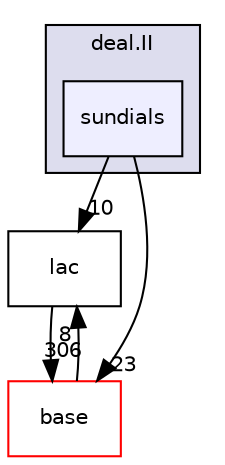 digraph "include/deal.II/sundials" {
  compound=true
  node [ fontsize="10", fontname="Helvetica"];
  edge [ labelfontsize="10", labelfontname="Helvetica"];
  subgraph clusterdir_ee90d91a514b839c31faec7a1d916f67 {
    graph [ bgcolor="#ddddee", pencolor="black", label="deal.II" fontname="Helvetica", fontsize="10", URL="dir_ee90d91a514b839c31faec7a1d916f67.html"]
  dir_fed18fdcc70663ad6f1a8cd2f65fbb01 [shape=box, label="sundials", style="filled", fillcolor="#eeeeff", pencolor="black", URL="dir_fed18fdcc70663ad6f1a8cd2f65fbb01.html"];
  }
  dir_b2430326e20a3ae038db3bac19f0573b [shape=box label="lac" URL="dir_b2430326e20a3ae038db3bac19f0573b.html"];
  dir_90a2ad6518b731f1dc196d14153b8b6b [shape=box label="base" fillcolor="white" style="filled" color="red" URL="dir_90a2ad6518b731f1dc196d14153b8b6b.html"];
  dir_fed18fdcc70663ad6f1a8cd2f65fbb01->dir_b2430326e20a3ae038db3bac19f0573b [headlabel="10", labeldistance=1.5 headhref="dir_000127_000013.html"];
  dir_fed18fdcc70663ad6f1a8cd2f65fbb01->dir_90a2ad6518b731f1dc196d14153b8b6b [headlabel="23", labeldistance=1.5 headhref="dir_000127_000010.html"];
  dir_b2430326e20a3ae038db3bac19f0573b->dir_90a2ad6518b731f1dc196d14153b8b6b [headlabel="306", labeldistance=1.5 headhref="dir_000013_000010.html"];
  dir_90a2ad6518b731f1dc196d14153b8b6b->dir_b2430326e20a3ae038db3bac19f0573b [headlabel="8", labeldistance=1.5 headhref="dir_000010_000013.html"];
}
